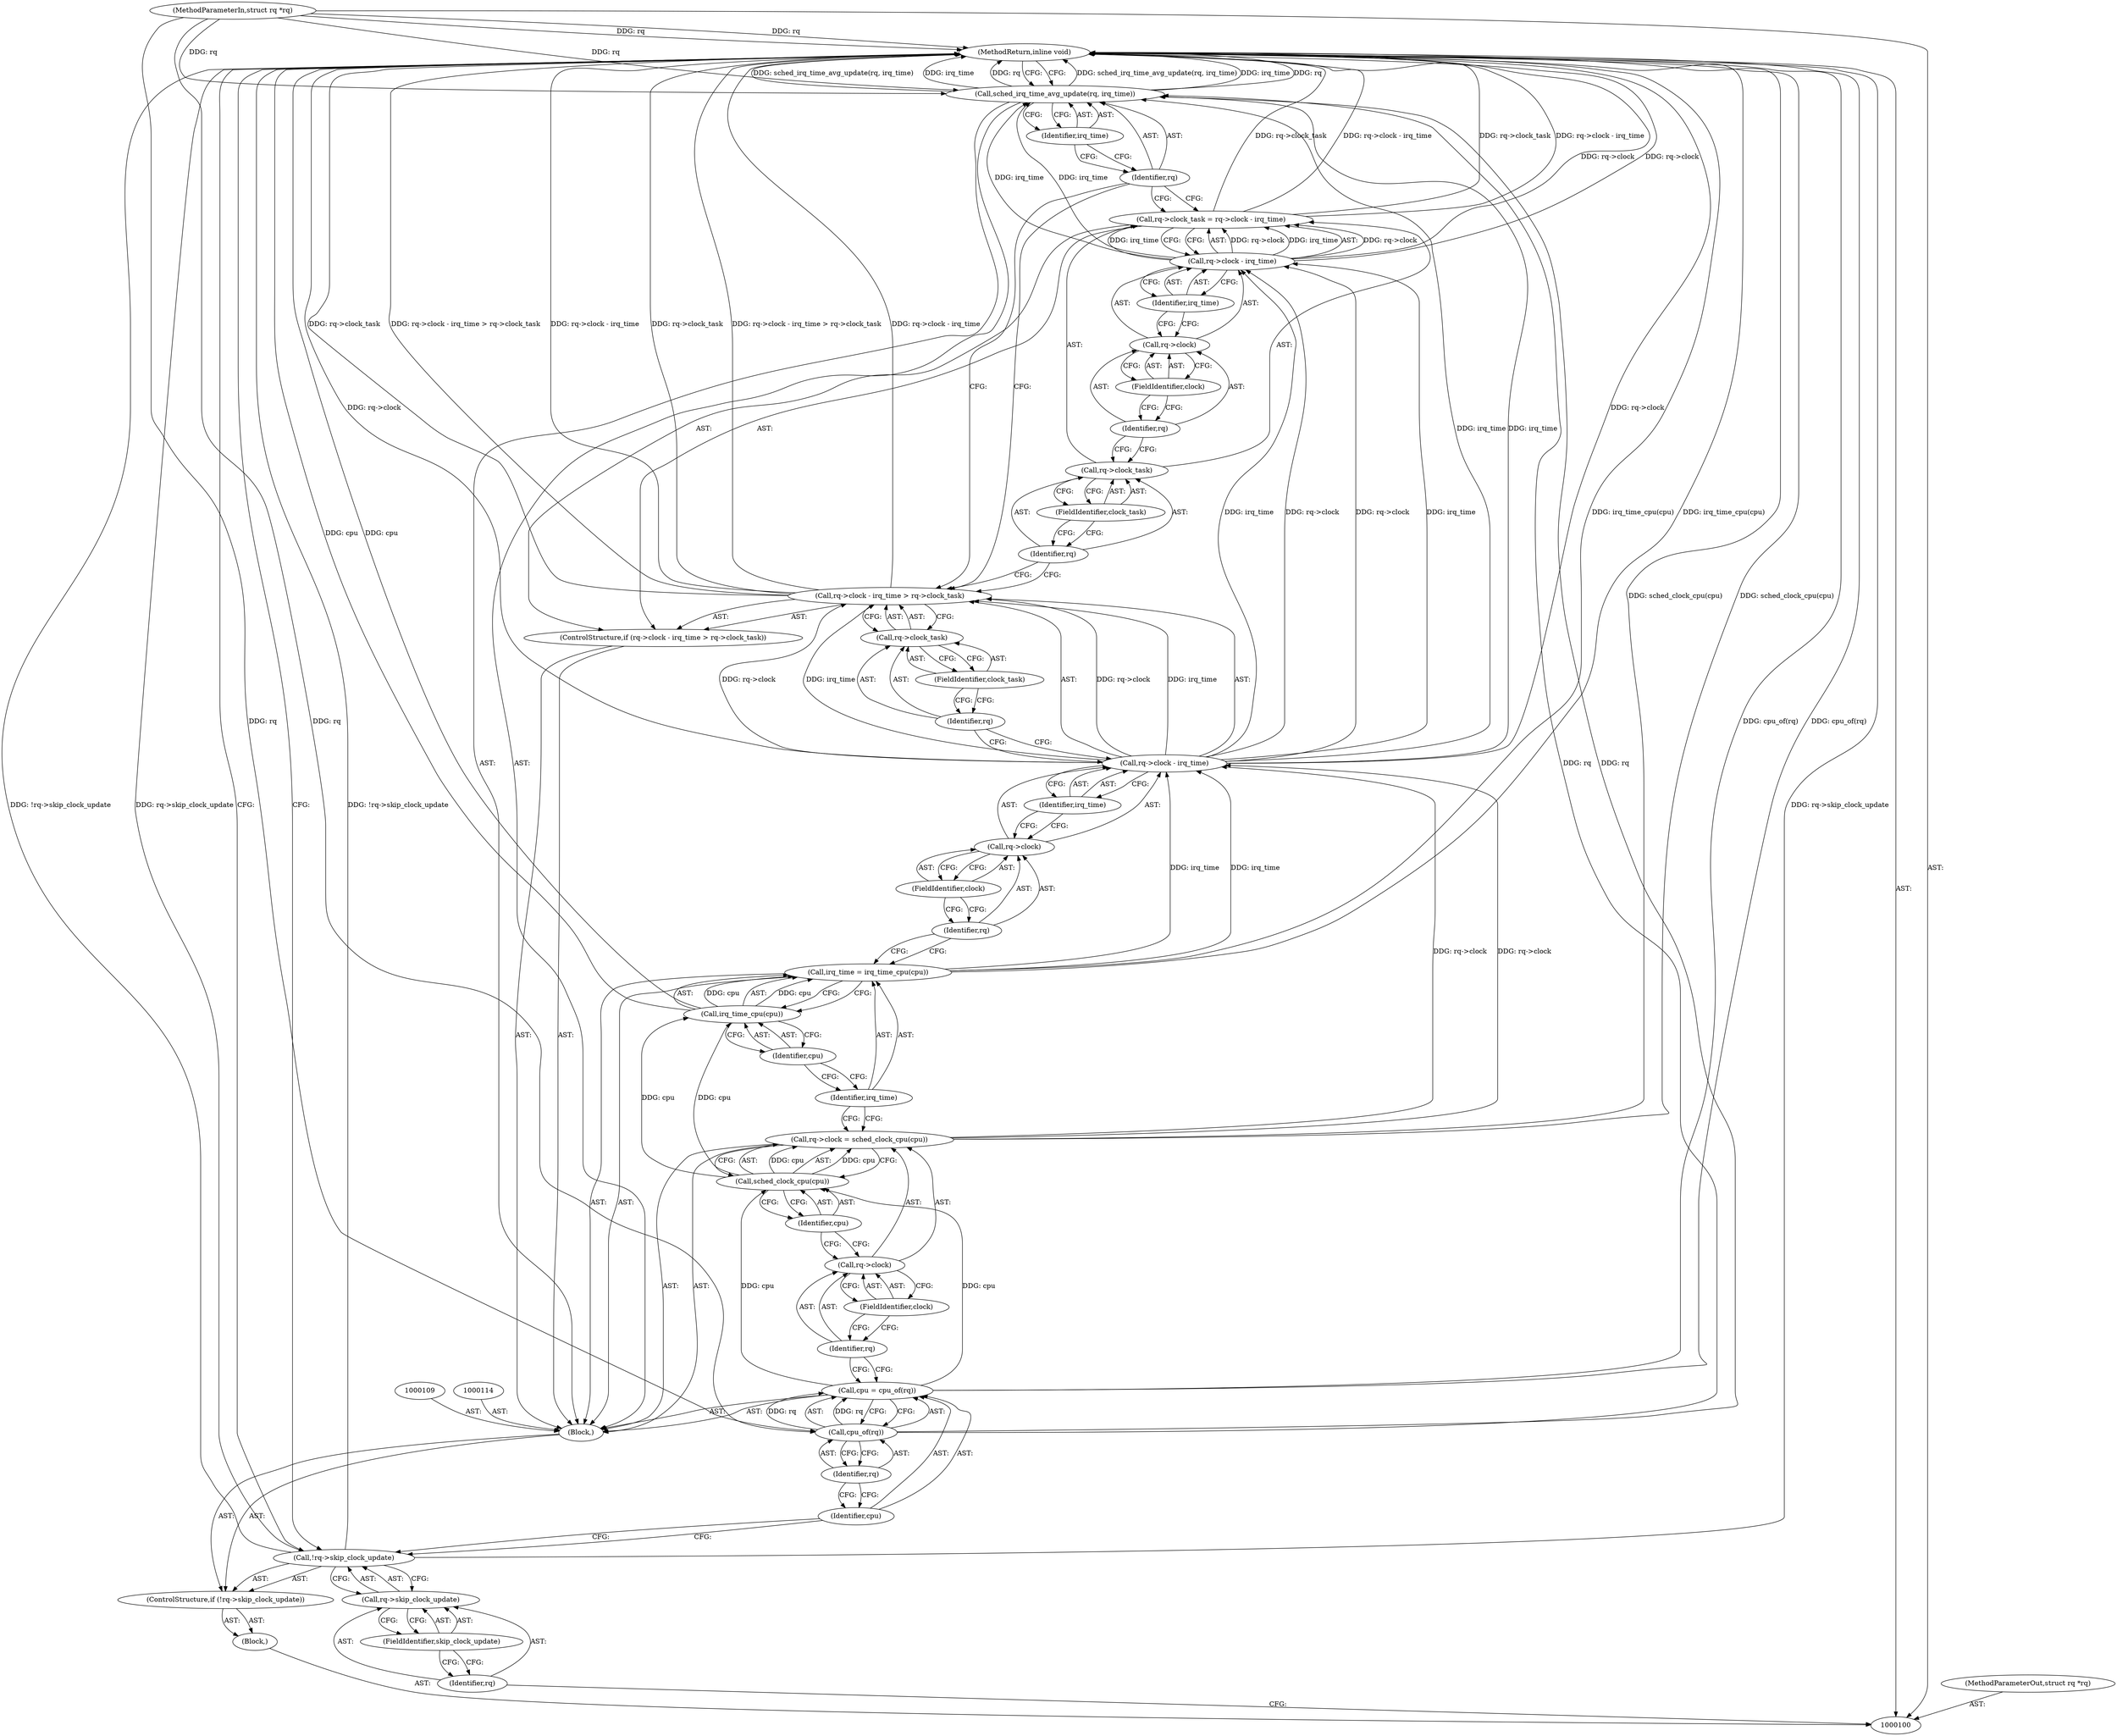 digraph "1_linux_f26f9aff6aaf67e9a430d16c266f91b13a5bff64_3" {
"1000147" [label="(MethodReturn,inline void)"];
"1000101" [label="(MethodParameterIn,struct rq *rq)"];
"1000195" [label="(MethodParameterOut,struct rq *rq)"];
"1000139" [label="(Call,rq->clock - irq_time)"];
"1000140" [label="(Call,rq->clock)"];
"1000141" [label="(Identifier,rq)"];
"1000142" [label="(FieldIdentifier,clock)"];
"1000135" [label="(Call,rq->clock_task = rq->clock - irq_time)"];
"1000136" [label="(Call,rq->clock_task)"];
"1000137" [label="(Identifier,rq)"];
"1000143" [label="(Identifier,irq_time)"];
"1000138" [label="(FieldIdentifier,clock_task)"];
"1000144" [label="(Call,sched_irq_time_avg_update(rq, irq_time))"];
"1000145" [label="(Identifier,rq)"];
"1000146" [label="(Identifier,irq_time)"];
"1000102" [label="(Block,)"];
"1000103" [label="(ControlStructure,if (!rq->skip_clock_update))"];
"1000107" [label="(FieldIdentifier,skip_clock_update)"];
"1000104" [label="(Call,!rq->skip_clock_update)"];
"1000105" [label="(Call,rq->skip_clock_update)"];
"1000106" [label="(Identifier,rq)"];
"1000112" [label="(Call,cpu_of(rq))"];
"1000113" [label="(Identifier,rq)"];
"1000110" [label="(Call,cpu = cpu_of(rq))"];
"1000111" [label="(Identifier,cpu)"];
"1000108" [label="(Block,)"];
"1000119" [label="(Call,sched_clock_cpu(cpu))"];
"1000115" [label="(Call,rq->clock = sched_clock_cpu(cpu))"];
"1000116" [label="(Call,rq->clock)"];
"1000117" [label="(Identifier,rq)"];
"1000120" [label="(Identifier,cpu)"];
"1000118" [label="(FieldIdentifier,clock)"];
"1000123" [label="(Call,irq_time_cpu(cpu))"];
"1000121" [label="(Call,irq_time = irq_time_cpu(cpu))"];
"1000122" [label="(Identifier,irq_time)"];
"1000124" [label="(Identifier,cpu)"];
"1000130" [label="(FieldIdentifier,clock)"];
"1000131" [label="(Identifier,irq_time)"];
"1000125" [label="(ControlStructure,if (rq->clock - irq_time > rq->clock_task))"];
"1000132" [label="(Call,rq->clock_task)"];
"1000133" [label="(Identifier,rq)"];
"1000134" [label="(FieldIdentifier,clock_task)"];
"1000126" [label="(Call,rq->clock - irq_time > rq->clock_task)"];
"1000127" [label="(Call,rq->clock - irq_time)"];
"1000128" [label="(Call,rq->clock)"];
"1000129" [label="(Identifier,rq)"];
"1000147" -> "1000100"  [label="AST: "];
"1000147" -> "1000144"  [label="CFG: "];
"1000147" -> "1000104"  [label="CFG: "];
"1000126" -> "1000147"  [label="DDG: rq->clock - irq_time > rq->clock_task"];
"1000126" -> "1000147"  [label="DDG: rq->clock - irq_time"];
"1000126" -> "1000147"  [label="DDG: rq->clock_task"];
"1000104" -> "1000147"  [label="DDG: !rq->skip_clock_update"];
"1000104" -> "1000147"  [label="DDG: rq->skip_clock_update"];
"1000139" -> "1000147"  [label="DDG: rq->clock"];
"1000144" -> "1000147"  [label="DDG: sched_irq_time_avg_update(rq, irq_time)"];
"1000144" -> "1000147"  [label="DDG: irq_time"];
"1000144" -> "1000147"  [label="DDG: rq"];
"1000110" -> "1000147"  [label="DDG: cpu_of(rq)"];
"1000127" -> "1000147"  [label="DDG: rq->clock"];
"1000115" -> "1000147"  [label="DDG: sched_clock_cpu(cpu)"];
"1000123" -> "1000147"  [label="DDG: cpu"];
"1000121" -> "1000147"  [label="DDG: irq_time_cpu(cpu)"];
"1000135" -> "1000147"  [label="DDG: rq->clock - irq_time"];
"1000135" -> "1000147"  [label="DDG: rq->clock_task"];
"1000101" -> "1000147"  [label="DDG: rq"];
"1000101" -> "1000100"  [label="AST: "];
"1000101" -> "1000147"  [label="DDG: rq"];
"1000101" -> "1000112"  [label="DDG: rq"];
"1000101" -> "1000144"  [label="DDG: rq"];
"1000195" -> "1000100"  [label="AST: "];
"1000139" -> "1000135"  [label="AST: "];
"1000139" -> "1000143"  [label="CFG: "];
"1000140" -> "1000139"  [label="AST: "];
"1000143" -> "1000139"  [label="AST: "];
"1000135" -> "1000139"  [label="CFG: "];
"1000139" -> "1000147"  [label="DDG: rq->clock"];
"1000139" -> "1000135"  [label="DDG: rq->clock"];
"1000139" -> "1000135"  [label="DDG: irq_time"];
"1000127" -> "1000139"  [label="DDG: rq->clock"];
"1000127" -> "1000139"  [label="DDG: irq_time"];
"1000139" -> "1000144"  [label="DDG: irq_time"];
"1000140" -> "1000139"  [label="AST: "];
"1000140" -> "1000142"  [label="CFG: "];
"1000141" -> "1000140"  [label="AST: "];
"1000142" -> "1000140"  [label="AST: "];
"1000143" -> "1000140"  [label="CFG: "];
"1000141" -> "1000140"  [label="AST: "];
"1000141" -> "1000136"  [label="CFG: "];
"1000142" -> "1000141"  [label="CFG: "];
"1000142" -> "1000140"  [label="AST: "];
"1000142" -> "1000141"  [label="CFG: "];
"1000140" -> "1000142"  [label="CFG: "];
"1000135" -> "1000125"  [label="AST: "];
"1000135" -> "1000139"  [label="CFG: "];
"1000136" -> "1000135"  [label="AST: "];
"1000139" -> "1000135"  [label="AST: "];
"1000145" -> "1000135"  [label="CFG: "];
"1000135" -> "1000147"  [label="DDG: rq->clock - irq_time"];
"1000135" -> "1000147"  [label="DDG: rq->clock_task"];
"1000139" -> "1000135"  [label="DDG: rq->clock"];
"1000139" -> "1000135"  [label="DDG: irq_time"];
"1000136" -> "1000135"  [label="AST: "];
"1000136" -> "1000138"  [label="CFG: "];
"1000137" -> "1000136"  [label="AST: "];
"1000138" -> "1000136"  [label="AST: "];
"1000141" -> "1000136"  [label="CFG: "];
"1000137" -> "1000136"  [label="AST: "];
"1000137" -> "1000126"  [label="CFG: "];
"1000138" -> "1000137"  [label="CFG: "];
"1000143" -> "1000139"  [label="AST: "];
"1000143" -> "1000140"  [label="CFG: "];
"1000139" -> "1000143"  [label="CFG: "];
"1000138" -> "1000136"  [label="AST: "];
"1000138" -> "1000137"  [label="CFG: "];
"1000136" -> "1000138"  [label="CFG: "];
"1000144" -> "1000108"  [label="AST: "];
"1000144" -> "1000146"  [label="CFG: "];
"1000145" -> "1000144"  [label="AST: "];
"1000146" -> "1000144"  [label="AST: "];
"1000147" -> "1000144"  [label="CFG: "];
"1000144" -> "1000147"  [label="DDG: sched_irq_time_avg_update(rq, irq_time)"];
"1000144" -> "1000147"  [label="DDG: irq_time"];
"1000144" -> "1000147"  [label="DDG: rq"];
"1000112" -> "1000144"  [label="DDG: rq"];
"1000101" -> "1000144"  [label="DDG: rq"];
"1000139" -> "1000144"  [label="DDG: irq_time"];
"1000127" -> "1000144"  [label="DDG: irq_time"];
"1000145" -> "1000144"  [label="AST: "];
"1000145" -> "1000135"  [label="CFG: "];
"1000145" -> "1000126"  [label="CFG: "];
"1000146" -> "1000145"  [label="CFG: "];
"1000146" -> "1000144"  [label="AST: "];
"1000146" -> "1000145"  [label="CFG: "];
"1000144" -> "1000146"  [label="CFG: "];
"1000102" -> "1000100"  [label="AST: "];
"1000103" -> "1000102"  [label="AST: "];
"1000103" -> "1000102"  [label="AST: "];
"1000104" -> "1000103"  [label="AST: "];
"1000108" -> "1000103"  [label="AST: "];
"1000107" -> "1000105"  [label="AST: "];
"1000107" -> "1000106"  [label="CFG: "];
"1000105" -> "1000107"  [label="CFG: "];
"1000104" -> "1000103"  [label="AST: "];
"1000104" -> "1000105"  [label="CFG: "];
"1000105" -> "1000104"  [label="AST: "];
"1000111" -> "1000104"  [label="CFG: "];
"1000147" -> "1000104"  [label="CFG: "];
"1000104" -> "1000147"  [label="DDG: !rq->skip_clock_update"];
"1000104" -> "1000147"  [label="DDG: rq->skip_clock_update"];
"1000105" -> "1000104"  [label="AST: "];
"1000105" -> "1000107"  [label="CFG: "];
"1000106" -> "1000105"  [label="AST: "];
"1000107" -> "1000105"  [label="AST: "];
"1000104" -> "1000105"  [label="CFG: "];
"1000106" -> "1000105"  [label="AST: "];
"1000106" -> "1000100"  [label="CFG: "];
"1000107" -> "1000106"  [label="CFG: "];
"1000112" -> "1000110"  [label="AST: "];
"1000112" -> "1000113"  [label="CFG: "];
"1000113" -> "1000112"  [label="AST: "];
"1000110" -> "1000112"  [label="CFG: "];
"1000112" -> "1000110"  [label="DDG: rq"];
"1000101" -> "1000112"  [label="DDG: rq"];
"1000112" -> "1000144"  [label="DDG: rq"];
"1000113" -> "1000112"  [label="AST: "];
"1000113" -> "1000111"  [label="CFG: "];
"1000112" -> "1000113"  [label="CFG: "];
"1000110" -> "1000108"  [label="AST: "];
"1000110" -> "1000112"  [label="CFG: "];
"1000111" -> "1000110"  [label="AST: "];
"1000112" -> "1000110"  [label="AST: "];
"1000117" -> "1000110"  [label="CFG: "];
"1000110" -> "1000147"  [label="DDG: cpu_of(rq)"];
"1000112" -> "1000110"  [label="DDG: rq"];
"1000110" -> "1000119"  [label="DDG: cpu"];
"1000111" -> "1000110"  [label="AST: "];
"1000111" -> "1000104"  [label="CFG: "];
"1000113" -> "1000111"  [label="CFG: "];
"1000108" -> "1000103"  [label="AST: "];
"1000109" -> "1000108"  [label="AST: "];
"1000110" -> "1000108"  [label="AST: "];
"1000114" -> "1000108"  [label="AST: "];
"1000115" -> "1000108"  [label="AST: "];
"1000121" -> "1000108"  [label="AST: "];
"1000125" -> "1000108"  [label="AST: "];
"1000144" -> "1000108"  [label="AST: "];
"1000119" -> "1000115"  [label="AST: "];
"1000119" -> "1000120"  [label="CFG: "];
"1000120" -> "1000119"  [label="AST: "];
"1000115" -> "1000119"  [label="CFG: "];
"1000119" -> "1000115"  [label="DDG: cpu"];
"1000110" -> "1000119"  [label="DDG: cpu"];
"1000119" -> "1000123"  [label="DDG: cpu"];
"1000115" -> "1000108"  [label="AST: "];
"1000115" -> "1000119"  [label="CFG: "];
"1000116" -> "1000115"  [label="AST: "];
"1000119" -> "1000115"  [label="AST: "];
"1000122" -> "1000115"  [label="CFG: "];
"1000115" -> "1000147"  [label="DDG: sched_clock_cpu(cpu)"];
"1000119" -> "1000115"  [label="DDG: cpu"];
"1000115" -> "1000127"  [label="DDG: rq->clock"];
"1000116" -> "1000115"  [label="AST: "];
"1000116" -> "1000118"  [label="CFG: "];
"1000117" -> "1000116"  [label="AST: "];
"1000118" -> "1000116"  [label="AST: "];
"1000120" -> "1000116"  [label="CFG: "];
"1000117" -> "1000116"  [label="AST: "];
"1000117" -> "1000110"  [label="CFG: "];
"1000118" -> "1000117"  [label="CFG: "];
"1000120" -> "1000119"  [label="AST: "];
"1000120" -> "1000116"  [label="CFG: "];
"1000119" -> "1000120"  [label="CFG: "];
"1000118" -> "1000116"  [label="AST: "];
"1000118" -> "1000117"  [label="CFG: "];
"1000116" -> "1000118"  [label="CFG: "];
"1000123" -> "1000121"  [label="AST: "];
"1000123" -> "1000124"  [label="CFG: "];
"1000124" -> "1000123"  [label="AST: "];
"1000121" -> "1000123"  [label="CFG: "];
"1000123" -> "1000147"  [label="DDG: cpu"];
"1000123" -> "1000121"  [label="DDG: cpu"];
"1000119" -> "1000123"  [label="DDG: cpu"];
"1000121" -> "1000108"  [label="AST: "];
"1000121" -> "1000123"  [label="CFG: "];
"1000122" -> "1000121"  [label="AST: "];
"1000123" -> "1000121"  [label="AST: "];
"1000129" -> "1000121"  [label="CFG: "];
"1000121" -> "1000147"  [label="DDG: irq_time_cpu(cpu)"];
"1000123" -> "1000121"  [label="DDG: cpu"];
"1000121" -> "1000127"  [label="DDG: irq_time"];
"1000122" -> "1000121"  [label="AST: "];
"1000122" -> "1000115"  [label="CFG: "];
"1000124" -> "1000122"  [label="CFG: "];
"1000124" -> "1000123"  [label="AST: "];
"1000124" -> "1000122"  [label="CFG: "];
"1000123" -> "1000124"  [label="CFG: "];
"1000130" -> "1000128"  [label="AST: "];
"1000130" -> "1000129"  [label="CFG: "];
"1000128" -> "1000130"  [label="CFG: "];
"1000131" -> "1000127"  [label="AST: "];
"1000131" -> "1000128"  [label="CFG: "];
"1000127" -> "1000131"  [label="CFG: "];
"1000125" -> "1000108"  [label="AST: "];
"1000126" -> "1000125"  [label="AST: "];
"1000135" -> "1000125"  [label="AST: "];
"1000132" -> "1000126"  [label="AST: "];
"1000132" -> "1000134"  [label="CFG: "];
"1000133" -> "1000132"  [label="AST: "];
"1000134" -> "1000132"  [label="AST: "];
"1000126" -> "1000132"  [label="CFG: "];
"1000133" -> "1000132"  [label="AST: "];
"1000133" -> "1000127"  [label="CFG: "];
"1000134" -> "1000133"  [label="CFG: "];
"1000134" -> "1000132"  [label="AST: "];
"1000134" -> "1000133"  [label="CFG: "];
"1000132" -> "1000134"  [label="CFG: "];
"1000126" -> "1000125"  [label="AST: "];
"1000126" -> "1000132"  [label="CFG: "];
"1000127" -> "1000126"  [label="AST: "];
"1000132" -> "1000126"  [label="AST: "];
"1000137" -> "1000126"  [label="CFG: "];
"1000145" -> "1000126"  [label="CFG: "];
"1000126" -> "1000147"  [label="DDG: rq->clock - irq_time > rq->clock_task"];
"1000126" -> "1000147"  [label="DDG: rq->clock - irq_time"];
"1000126" -> "1000147"  [label="DDG: rq->clock_task"];
"1000127" -> "1000126"  [label="DDG: rq->clock"];
"1000127" -> "1000126"  [label="DDG: irq_time"];
"1000127" -> "1000126"  [label="AST: "];
"1000127" -> "1000131"  [label="CFG: "];
"1000128" -> "1000127"  [label="AST: "];
"1000131" -> "1000127"  [label="AST: "];
"1000133" -> "1000127"  [label="CFG: "];
"1000127" -> "1000147"  [label="DDG: rq->clock"];
"1000127" -> "1000126"  [label="DDG: rq->clock"];
"1000127" -> "1000126"  [label="DDG: irq_time"];
"1000115" -> "1000127"  [label="DDG: rq->clock"];
"1000121" -> "1000127"  [label="DDG: irq_time"];
"1000127" -> "1000139"  [label="DDG: rq->clock"];
"1000127" -> "1000139"  [label="DDG: irq_time"];
"1000127" -> "1000144"  [label="DDG: irq_time"];
"1000128" -> "1000127"  [label="AST: "];
"1000128" -> "1000130"  [label="CFG: "];
"1000129" -> "1000128"  [label="AST: "];
"1000130" -> "1000128"  [label="AST: "];
"1000131" -> "1000128"  [label="CFG: "];
"1000129" -> "1000128"  [label="AST: "];
"1000129" -> "1000121"  [label="CFG: "];
"1000130" -> "1000129"  [label="CFG: "];
}
